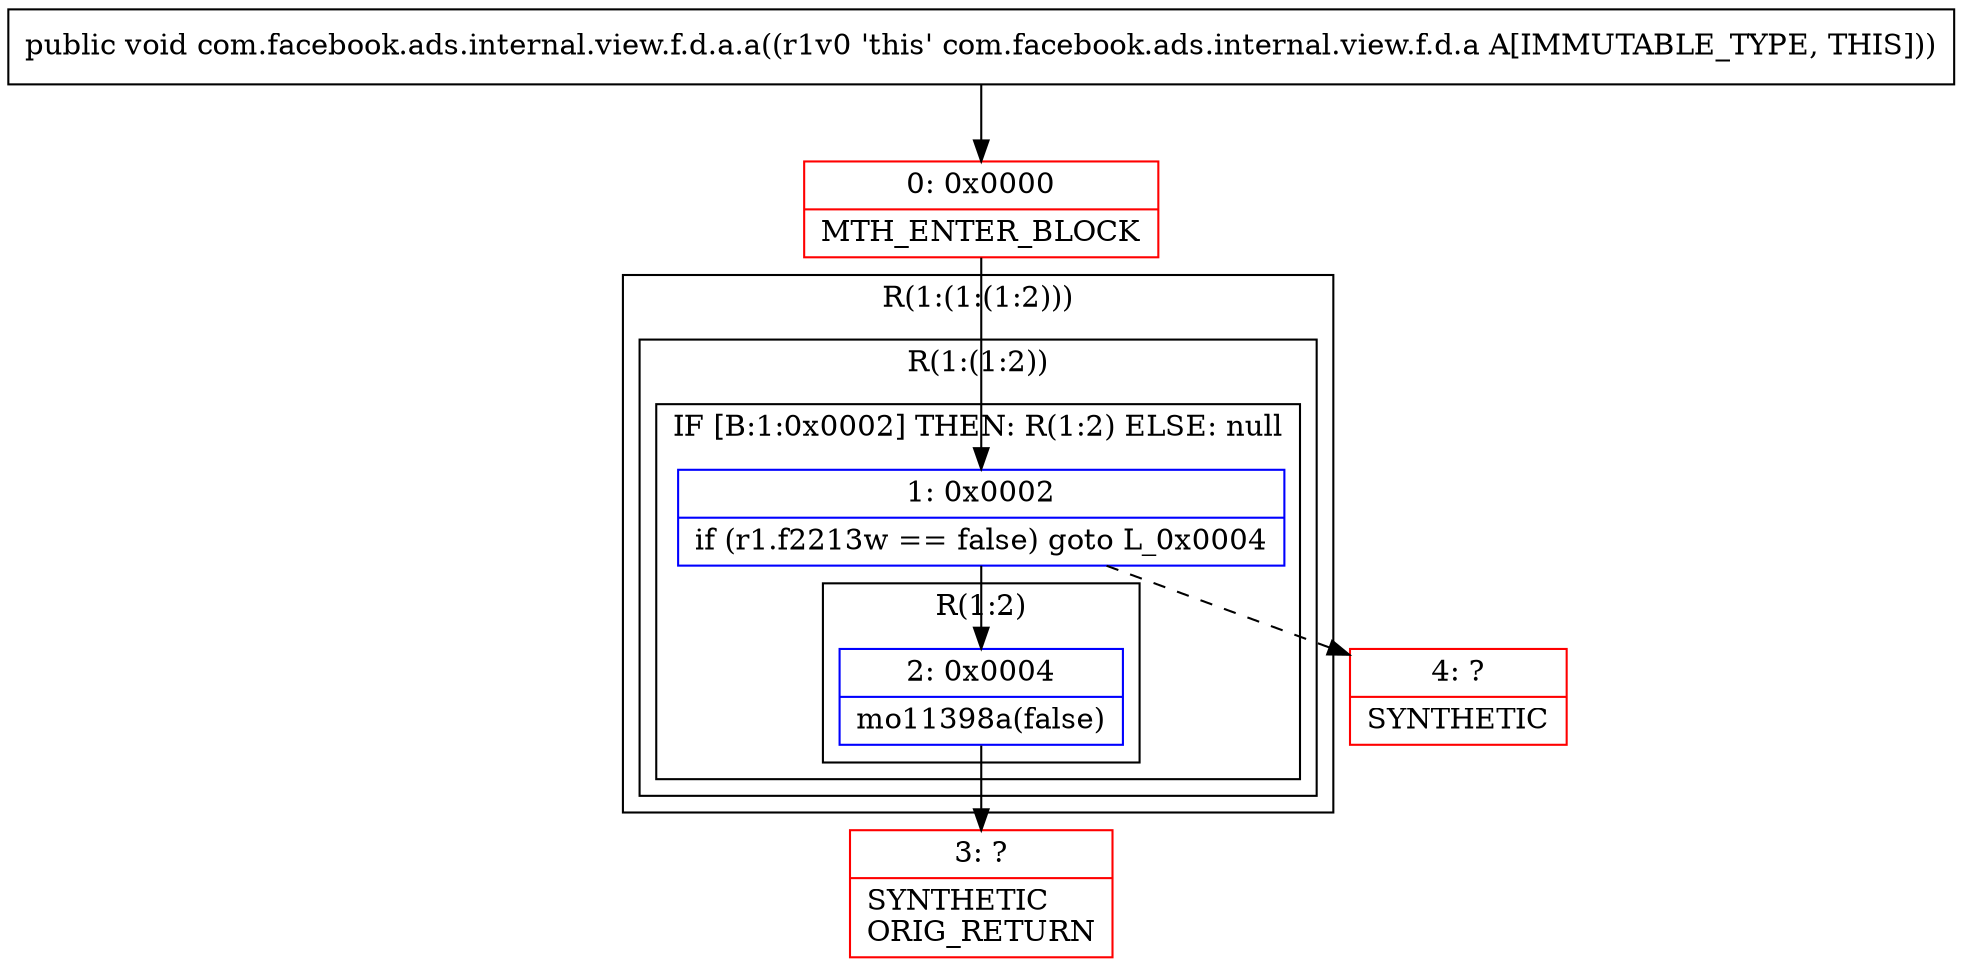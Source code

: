 digraph "CFG forcom.facebook.ads.internal.view.f.d.a.a()V" {
subgraph cluster_Region_1143003195 {
label = "R(1:(1:(1:2)))";
node [shape=record,color=blue];
subgraph cluster_Region_833724792 {
label = "R(1:(1:2))";
node [shape=record,color=blue];
subgraph cluster_IfRegion_708572741 {
label = "IF [B:1:0x0002] THEN: R(1:2) ELSE: null";
node [shape=record,color=blue];
Node_1 [shape=record,label="{1\:\ 0x0002|if (r1.f2213w == false) goto L_0x0004\l}"];
subgraph cluster_Region_1630503083 {
label = "R(1:2)";
node [shape=record,color=blue];
Node_2 [shape=record,label="{2\:\ 0x0004|mo11398a(false)\l}"];
}
}
}
}
Node_0 [shape=record,color=red,label="{0\:\ 0x0000|MTH_ENTER_BLOCK\l}"];
Node_3 [shape=record,color=red,label="{3\:\ ?|SYNTHETIC\lORIG_RETURN\l}"];
Node_4 [shape=record,color=red,label="{4\:\ ?|SYNTHETIC\l}"];
MethodNode[shape=record,label="{public void com.facebook.ads.internal.view.f.d.a.a((r1v0 'this' com.facebook.ads.internal.view.f.d.a A[IMMUTABLE_TYPE, THIS])) }"];
MethodNode -> Node_0;
Node_1 -> Node_2;
Node_1 -> Node_4[style=dashed];
Node_2 -> Node_3;
Node_0 -> Node_1;
}

